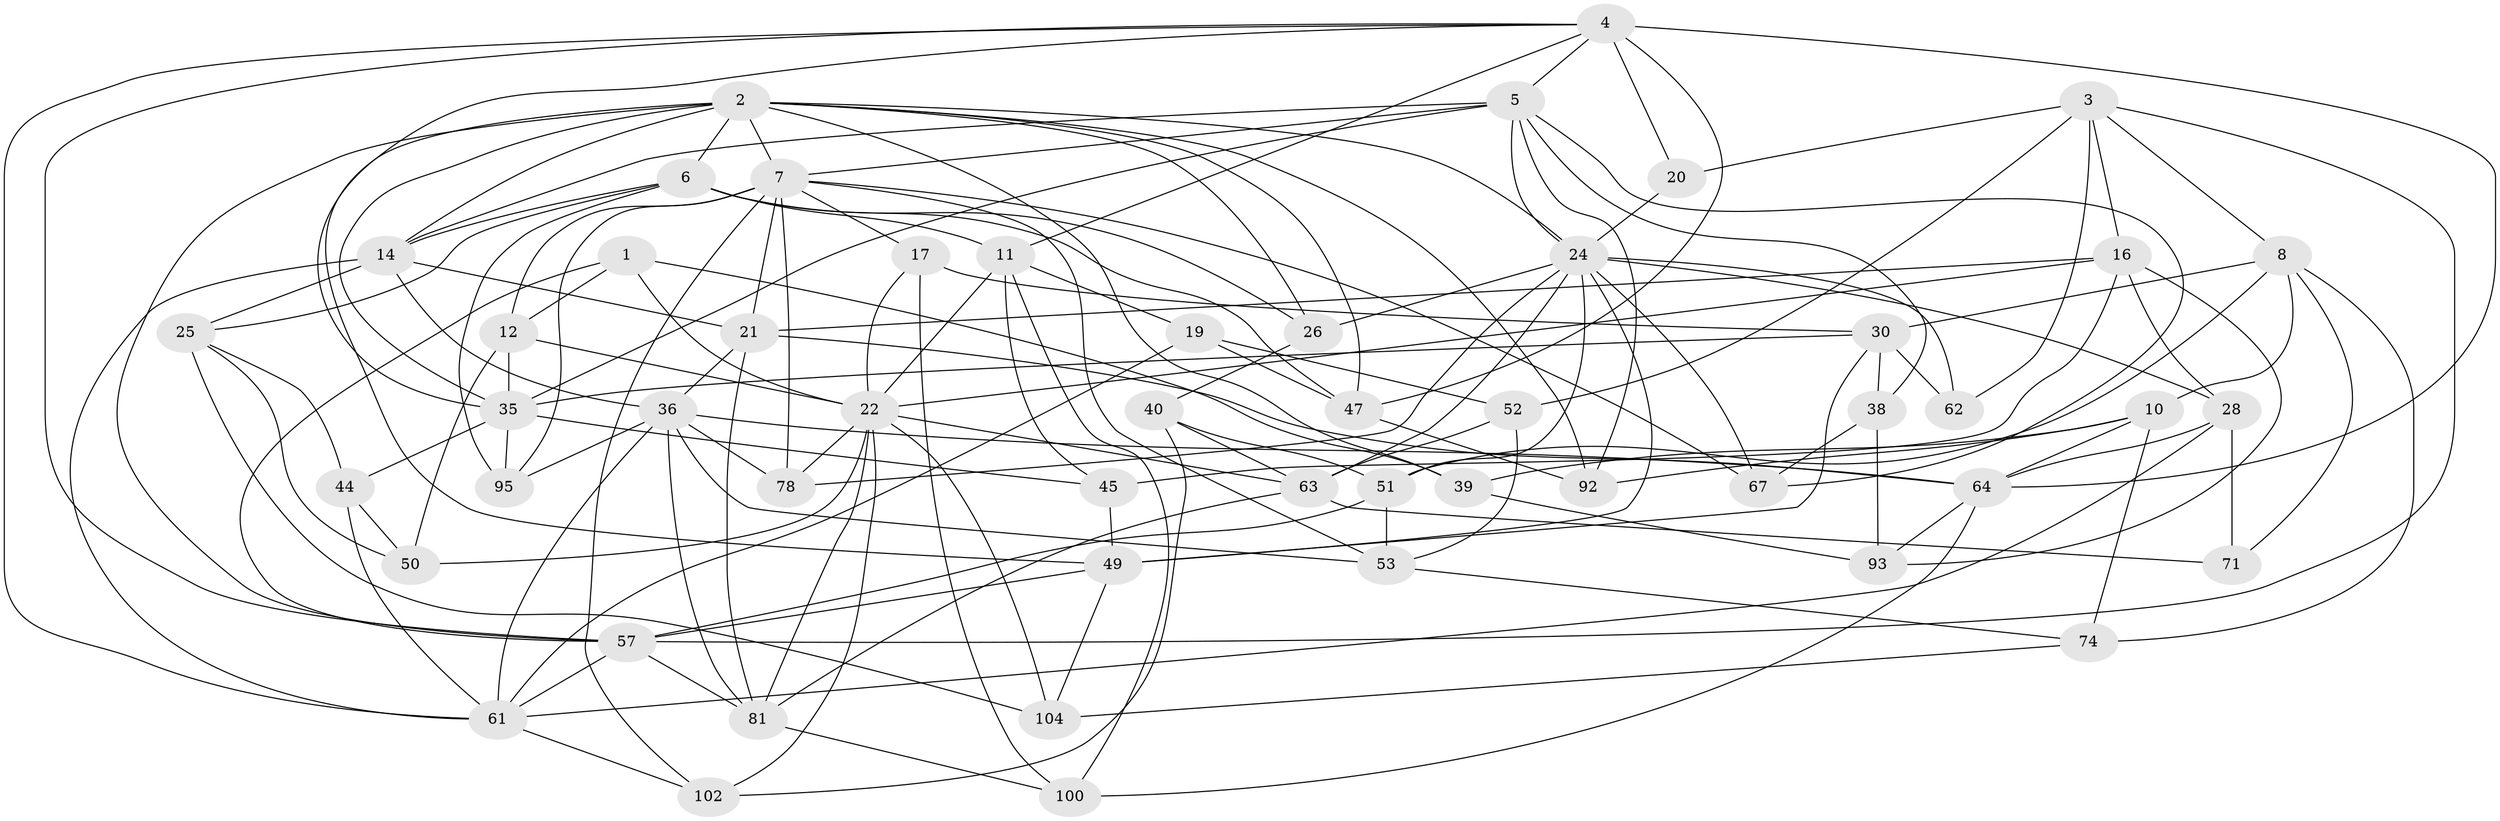// original degree distribution, {4: 1.0}
// Generated by graph-tools (version 1.1) at 2025/16/03/09/25 04:16:18]
// undirected, 52 vertices, 145 edges
graph export_dot {
graph [start="1"]
  node [color=gray90,style=filled];
  1 [super="+82"];
  2 [super="+75+9"];
  3 [super="+79"];
  4 [super="+46+41"];
  5 [super="+31+88"];
  6 [super="+18"];
  7 [super="+29+15"];
  8 [super="+43"];
  10 [super="+13"];
  11 [super="+34"];
  12 [super="+23+55"];
  14 [super="+76+54"];
  16 [super="+94"];
  17;
  19;
  20;
  21 [super="+97"];
  22 [super="+87+27+85"];
  24 [super="+33+37"];
  25 [super="+56"];
  26;
  28 [super="+60"];
  30 [super="+98"];
  35 [super="+83+101"];
  36 [super="+42"];
  38;
  39;
  40;
  44;
  45;
  47 [super="+48"];
  49 [super="+84"];
  50;
  51 [super="+69"];
  52;
  53 [super="+90"];
  57 [super="+86"];
  61 [super="+70"];
  62;
  63 [super="+65"];
  64 [super="+72"];
  67;
  71;
  74;
  78;
  81 [super="+89"];
  92;
  93;
  95;
  100;
  102;
  104;
  1 -- 39;
  1 -- 22 [weight=2];
  1 -- 12 [weight=2];
  1 -- 57;
  2 -- 57;
  2 -- 14 [weight=2];
  2 -- 49;
  2 -- 39;
  2 -- 7;
  2 -- 35;
  2 -- 6;
  2 -- 47;
  2 -- 24;
  2 -- 26;
  2 -- 92;
  3 -- 62;
  3 -- 16;
  3 -- 8;
  3 -- 20;
  3 -- 52;
  3 -- 57;
  4 -- 11;
  4 -- 57;
  4 -- 64;
  4 -- 61;
  4 -- 20 [weight=2];
  4 -- 35;
  4 -- 5;
  4 -- 47 [weight=2];
  5 -- 38;
  5 -- 35;
  5 -- 67;
  5 -- 92;
  5 -- 14;
  5 -- 24;
  5 -- 7;
  6 -- 95;
  6 -- 26;
  6 -- 25 [weight=2];
  6 -- 11;
  6 -- 14;
  6 -- 47;
  7 -- 21;
  7 -- 17;
  7 -- 102;
  7 -- 53;
  7 -- 78;
  7 -- 95;
  7 -- 67;
  7 -- 12;
  8 -- 71;
  8 -- 74;
  8 -- 10;
  8 -- 30;
  8 -- 51;
  10 -- 74;
  10 -- 92;
  10 -- 39;
  10 -- 64 [weight=2];
  11 -- 19;
  11 -- 100;
  11 -- 45;
  11 -- 22;
  12 -- 50;
  12 -- 22;
  12 -- 35;
  14 -- 25;
  14 -- 36;
  14 -- 61;
  14 -- 21;
  16 -- 93;
  16 -- 28;
  16 -- 21;
  16 -- 45;
  16 -- 22;
  17 -- 100;
  17 -- 30;
  17 -- 22;
  19 -- 47;
  19 -- 52;
  19 -- 61;
  20 -- 24;
  21 -- 36;
  21 -- 64;
  21 -- 81;
  22 -- 104;
  22 -- 63;
  22 -- 78;
  22 -- 50;
  22 -- 102;
  22 -- 81;
  24 -- 62 [weight=2];
  24 -- 78;
  24 -- 49;
  24 -- 67;
  24 -- 51;
  24 -- 26;
  24 -- 28;
  24 -- 63;
  25 -- 44;
  25 -- 50;
  25 -- 104;
  26 -- 40;
  28 -- 71 [weight=2];
  28 -- 64;
  28 -- 61;
  30 -- 62;
  30 -- 38;
  30 -- 49;
  30 -- 35;
  35 -- 44;
  35 -- 95;
  35 -- 45;
  36 -- 78;
  36 -- 95;
  36 -- 64;
  36 -- 81;
  36 -- 61;
  36 -- 53;
  38 -- 93;
  38 -- 67;
  39 -- 93;
  40 -- 51;
  40 -- 63;
  40 -- 102;
  44 -- 50;
  44 -- 61;
  45 -- 49;
  47 -- 92;
  49 -- 104;
  49 -- 57;
  51 -- 57;
  51 -- 53 [weight=2];
  52 -- 63;
  52 -- 53;
  53 -- 74;
  57 -- 81;
  57 -- 61;
  61 -- 102;
  63 -- 81;
  63 -- 71;
  64 -- 100;
  64 -- 93;
  74 -- 104;
  81 -- 100;
}
